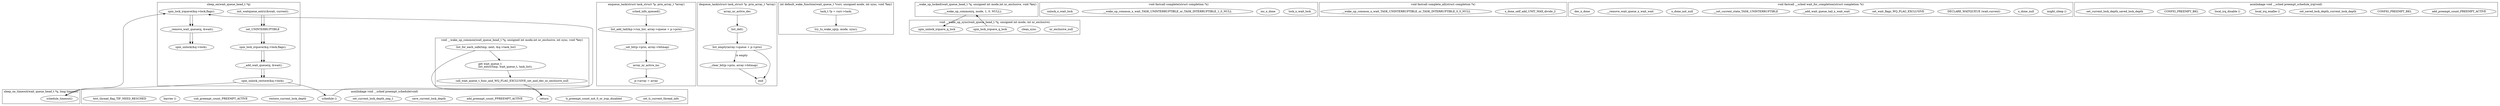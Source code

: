 digraph sched_c{
        subgraph cluster_preempt_schedule{
                label="asmlinkage void __sched preempt_schedule(void)";
                set_ti_current_thread_info[label="set_ti_current_thread_info"];
                ti_preempt_count_not_0_or_irqs_disabled[label="ti_preempt_count_not_0_or_irqs_disabled"];
                return[label="return"];
                add_preempt_count_PPREEMPT_ACTIVE[label="add_preempt_count_PPREEMPT_ACTIVE"];
                save_current_lock_depth[label="save_current_lock_depth"];
                set_current_lock_depth_neg_1[label="set_current_lock_depth_neg_1"];
                schedule[label="()"];
                restore_current_lock_depth[label="restore_current_lock_depth"];
                sub_preempt_count_PREEMPT_ACTIVE[label="sub_preempt_count_PREEMPT_ACTIVE"];
                barrier[label="()"];
                test_thread_flag_TIF_NEED_RESCHED[label="test_thread_flag_TIF_NEED_RESCHED"];
        }

		        subgraph cluster_enqueue_task{
                label="enqueue_task(struct task_struct *p, prio_array_t *array)";

		sched_info_queued[label="sched_info_queued()"];
		list_add_tail[label="list_add_tail(&p->run_list, array->queue + p->prio)"];
		__set_bit[label="__set_bit(p->prio, array->bitmap)"];
		array_nr_active_inc;
		p_array_array[label="p->array = array"];

		sched_info_queued -> list_add_tail;
		list_add_tail -> __set_bit;
		__set_bit -> array_nr_active_inc;
		array_nr_active_inc -> p_array_array;
        }

        subgraph cluster_dequeue_task{
                label="dequeue_task(struct task_struct *p, prio_array_t *array)";

		array_nr_active_dec;
		list_del[label="list_del()"];
		list_empty[label="list_empty(array->queue + p->prio)"];
		__clear_bit[label="__clear_bit(p->prio, array->bitmap)"];
		end;

		array_nr_active_dec -> list_del;
		list_del -> list_empty;
		list_empty -> __clear_bit[label="is empty"];
		list_empty -> end;
		__clear_bit -> end;
        }

        subgraph cluster_default_wake_function{
				label="int default_wake_function(wait_queue_t *curr, unsigned mode, int sync, void *key)"

				get_curr_task[label="task_t *p = curr->task;"];
				try_to_wake_up[label="try_to_wake_up(p, mode, sync);"];

				get_curr_task -> try_to_wake_up;
		}

		subgraph cluster_sleep_on{
				label="sleep_on(wait_queue_head_t *q)";

				init_waitqueue_entry[label="init_waitqueue_entry(&wait, current);"];
				set_UNINTERRUPTIBLE[label="set_UNINTERRUPTIBLE"];
				spin_lock_irqsave_1[label="spin_lock_irqsave(&q->lock,flags);"];
				__add_wait_queue[label="__add_wait_queue(q, &wait);"];
				spin_unlock_1[label="spin_unlock_restore(&q->lock);"];
				schedule[label="schedule()"];
				spin_lock_irqsave_2[label="spin_lock_irqsave(&q->lock,flags);"];
				spin_unlock_2[label="spin_unlock(&q->lock);"];
				__remove_wait_queue[label="__remove_wait_queue(q, &wait);"];

				init_waitqueue_entry -> set_UNINTERRUPTIBLE;
				set_UNINTERRUPTIBLE -> spin_lock_irqsave_1;
				spin_lock_irqsave_1 -> __add_wait_queue;
				__add_wait_queue -> spin_unlock_1;
				spin_unlock_1 -> schedule;
				schedule -> spin_lock_irqsave_2;
				spin_lock_irqsave_2 -> __remove_wait_queue;
				__remove_wait_queue -> spin_unlock_2;
		}

		subgraph cluster_sleep_on_timeout{
				label="sleep_on_timeout(wait_queue_head_t *q, long timeout)";

				init_waitqueue_entry[label="init_waitqueue_entry(&wait, current);"];
				set_UNINTERRUPTIBLE[label="set_UNINTERRUPTIBLE"];
				spin_lock_irqsave_1[label="spin_lock_irqsave(&q->lock,flags);"];
				__add_wait_queue[label="__add_wait_queue(q, &wait);"];
				spin_unlock_1[label="spin_unlock_restore(&q->lock);"];
				schedule_timeout[label="schedule_timeout()"];
				spin_lock_irqsave_2[label="spin_lock_irqsave(&q->lock,flags);"];
				spin_unlock_2[label="spin_unlock(&q->lock);"];
				__remove_wait_queue[label="__remove_wait_queue(q, &wait);"];

				init_waitqueue_entry -> set_UNINTERRUPTIBLE;
				set_UNINTERRUPTIBLE -> spin_lock_irqsave_1;
				spin_lock_irqsave_1 -> __add_wait_queue;
				__add_wait_queue -> spin_unlock_1;
				spin_unlock_1 -> schedule_timeout;
				schedule_timeout -> spin_lock_irqsave_2;
				spin_lock_irqsave_2 -> __remove_wait_queue;
				__remove_wait_queue -> spin_unlock_2;
		}

		subgraph cluster__wake_up_locked{
				label="__wake_up_locked(wait_queue_head_t *q, unsigned int mode,int nr_exclusive, void *key)";

				__wake_up_common[label="__wake_up_common(q, mode, 1, 0, NULL);"];
		}

		subgraph cluster__wake_up_common{
				label="void __wake_up_common(wait_queue_head_t *q, unsigned int mode,int nr_exclusive, int sync, void *key)";

				list_for_each_safe[label="list_for_each_safe(tmp, next, &q->task_list)"];
				list_entry[label="get wait_queue_t \llist_entry(tmp, wait_queue_t, task_list);"];
				call_wait_queue_t_func_and_WQ_FLAG_EXCLUSIVE_set_and_dec_nr_exclusive_null[label="call_wait_queue_t_func_and_WQ_FLAG_EXCLUSIVE_set_and_dec_nr_exclusive_null"];
				return[label="return"];

				list_for_each_safe -> return;
				list_for_each_safe -> list_entry;
				list_entry -> call_wait_queue_t_func_and_WQ_FLAG_EXCLUSIVE_set_and_dec_nr_exclusive_null;
				call_wait_queue_t_func_and_WQ_FLAG_EXCLUSIVE_set_and_dec_nr_exclusive_null -> return;
		}

		subgraph cluster___wake_up_sync{
				label="void __wake_up_sync(wait_queue_head_t *q, unsigned int mode, int nr_exclusive)";

				nr_exclusive[label="nr_exclusive_null"];
				clean_sync[label="clean_sync"];

				spin_lock_irqsave_q_lock[label="spin_lock_irqsave_q_lock"];
				__wake_up_common[label="__wake_up_common(q, mode, nr_exclusive, sync, NULL);"];
				spin_unlock_irqsave_q_lock[label="spin_unlock_irqsave_q_lock"];

				spin_lock_irqsave_q_lock -> __wake_up_common;
				__wake_up_common -> spin_unlock_irqsave_q_lock;
		}

		subgraph cluster___wake_up_locked{
				label="void __wake_up_locked(wait_queue_head_t *q, unsigned int mode)";

				__wake_up_common[label="__wake_up_common(q, mode, 1, 0, NULL);"];
		}

		subgraph cluster_complete{
				label="void fastcall complete(struct completion *x)";
				lock_x_wait_lock[label="lock_x_wait_lock"];
				inc_x_done[label="inc_x_done"];
				__wake_up_common_x_wait_TASK_UNINTERRUPTIBLE_or_TASK_INTERRUPTIBLE_1_0_NULL[label="__wake_up_common_x_wait_TASK_UNINTERRUPTIBLE_or_TASK_INTERRUPTIBLE_1_0_NULL"];
				unlock_x_wait_lock[label="unlock_x_wait_lock"];
		}

		subgraph cluster_complete_all{
				label="void fastcall complete_all(struct completion *x)";
				lock_x_wait_lock[label="lock_x_wait_lock"];
				x_done_self_add_UNIT_MAX_divide_2[label="x_done_self_add_UNIT_MAX_divide_2"];
				__wake_up_common_x_wait_TASK_UNINTERRUPTIBLE_or_TASK_INTERRUPTIBLE_0_0_NULL[label="__wake_up_common_x_wait_TASK_UNINTERRUPTIBLE_or_TASK_INTERRUPTIBLE_0_0_NULL"];
				unlock_x_wait_lock[label="unlock_x_wait_lock"];
		}

		subgraph cluster_wait_for_completion{
				label="void fastcall __sched wait_for_completion(struct completion *x)";
				might_sleep[label="might_sleep ()"];
				lock_x_wait_lock[label="lock_x_wait_lock"];
				x_done_null[label="x_done_null"];
				DECLARE_WAITQUEUE[label="DECLARE_WAITQUEUE (wait,current)"];
				set_wait_flags_WQ_FLAG_EXCLUSIVE[label="set_wait_flags_WQ_FLAG_EXCLUSIVE"];
				__add_wait_queue_tail_x_wait_wait[label="__add_wait_queue_tail_x_wait_wait"];
				__set_current_state_TASK_UNINTERRUPTIBLE[label="__set_current_state_TASK_UNINTERRUPTIBLE"];
				unlock_x_wait_lock[label="unlock_x_wait_lock"];
				schedule[label="schedule ()"];
				lock_x_wait_lock[label="lock_x_wait_lock"];
				x_done_not_null[label="x_done_not_null"];
				__remove_wait_queue_x_wait_wait[label="__remove_wait_queue_x_wait_wait"];
				dec_x_done[label="dec_x_done"];
				unlock_x_wait_lock[label="unlock_x_wait_lock"];
		}

		subgraph cluster_preempt_schedule_irq{
				label="asmlinkage void __sched preempt_schedule_irq(void)";
				set_ti_current_thread_info[label="set_ti_current_thread_info"];
				add_preempt_count_PREEMPT_ACTIVE[label="add_preempt_count_PREEMPT_ACTIVE"];
				CONFIG_PREEMPT_BKL[label="CONFIG_PREEMPT_BKL"];
				set_saved_lock_depth_current_lock_depth[label="set_saved_lock_depth_current_lock_depth"];
				set_current_lock_depth_neg_1[label="set_current_lock_depth_neg_1"];
				local_irq_enalbe[label="local_irq_enalbe ()"];
				schedule[label="schedule ()"];
				local_irq_disable[label="local_irq_disable ()"];
				CONFIG_PREEMPT_BKL_1[label="CONFIG_PREEMPT_BKL"];
				set_current_lock_depth_saved_lock_depth[label="set_current_lock_depth_saved_lock_depth"];
				sub_preempt_count_PREEMPT_ACTIVE[label="sub_preempt_count_PREEMPT_ACTIVE"];
				barrier[label="barrier ()"];
				test_thread_flag_TIF_NEED_RESCHED[label="test_thread_flag_TIF_NEED_RESCHED"];
		}
}
